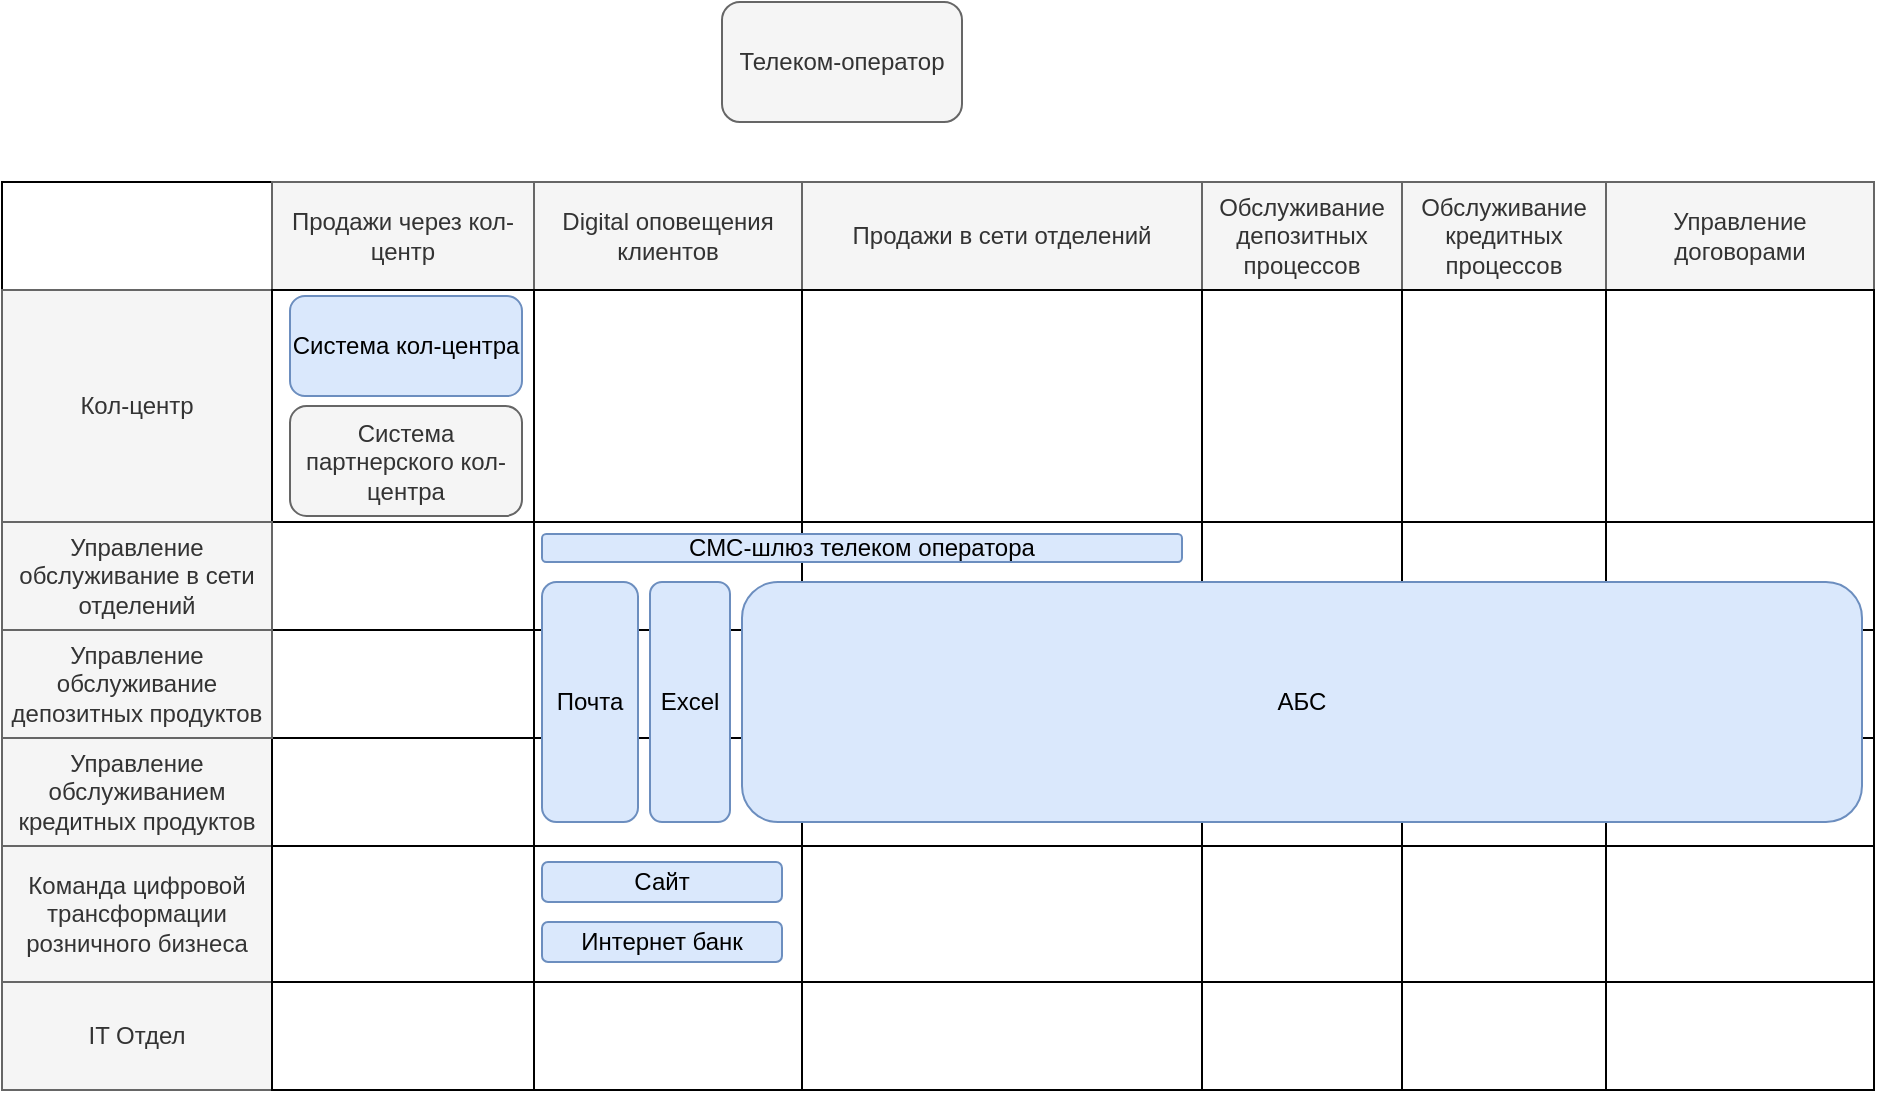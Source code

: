 <mxfile pages="2">
    <diagram name="Карта IT ландшафта" id="pBdOa1oU2wWXBqAEDGW2">
        <mxGraphModel dx="909" dy="767" grid="1" gridSize="10" guides="1" tooltips="1" connect="1" arrows="1" fold="1" page="0" pageScale="1" pageWidth="827" pageHeight="1169" math="0" shadow="0">
            <root>
                <mxCell id="0"/>
                <mxCell id="1" parent="0"/>
                <mxCell id="ec32EQqApt0mJ_iq_nNp-30" value="" style="childLayout=tableLayout;recursiveResize=0;shadow=0;fillColor=none;" parent="1" vertex="1">
                    <mxGeometry x="-190" y="-110" width="936" height="454" as="geometry"/>
                </mxCell>
                <mxCell id="ec32EQqApt0mJ_iq_nNp-31" value="" style="shape=tableRow;horizontal=0;startSize=0;swimlaneHead=0;swimlaneBody=0;top=0;left=0;bottom=0;right=0;dropTarget=0;collapsible=0;recursiveResize=0;expand=0;fontStyle=0;fillColor=none;strokeColor=inherit;" parent="ec32EQqApt0mJ_iq_nNp-30" vertex="1">
                    <mxGeometry width="936" height="54" as="geometry"/>
                </mxCell>
                <mxCell id="ec32EQqApt0mJ_iq_nNp-32" value="" style="connectable=0;recursiveResize=0;strokeColor=inherit;fillColor=none;align=center;whiteSpace=wrap;html=1;" parent="ec32EQqApt0mJ_iq_nNp-31" vertex="1">
                    <mxGeometry width="135" height="54" as="geometry">
                        <mxRectangle width="135" height="54" as="alternateBounds"/>
                    </mxGeometry>
                </mxCell>
                <mxCell id="ec32EQqApt0mJ_iq_nNp-33" value="Продажи через кол-центр" style="connectable=0;recursiveResize=0;strokeColor=#666666;fillColor=#f5f5f5;align=center;whiteSpace=wrap;html=1;fontColor=#333333;" parent="ec32EQqApt0mJ_iq_nNp-31" vertex="1">
                    <mxGeometry x="135" width="131" height="54" as="geometry">
                        <mxRectangle width="131" height="54" as="alternateBounds"/>
                    </mxGeometry>
                </mxCell>
                <mxCell id="ec32EQqApt0mJ_iq_nNp-34" value="Digital оповещения клиентов" style="connectable=0;recursiveResize=0;strokeColor=#666666;fillColor=#f5f5f5;align=center;whiteSpace=wrap;html=1;fontColor=#333333;" parent="ec32EQqApt0mJ_iq_nNp-31" vertex="1">
                    <mxGeometry x="266" width="134" height="54" as="geometry">
                        <mxRectangle width="134" height="54" as="alternateBounds"/>
                    </mxGeometry>
                </mxCell>
                <mxCell id="ec32EQqApt0mJ_iq_nNp-43" value="Продажи в сети отделений" style="connectable=0;recursiveResize=0;strokeColor=#666666;fillColor=#f5f5f5;align=center;whiteSpace=wrap;html=1;fontColor=#333333;" parent="ec32EQqApt0mJ_iq_nNp-31" vertex="1">
                    <mxGeometry x="400" width="200" height="54" as="geometry">
                        <mxRectangle width="200" height="54" as="alternateBounds"/>
                    </mxGeometry>
                </mxCell>
                <mxCell id="ec32EQqApt0mJ_iq_nNp-46" value="Обслуживание депозитных процессов" style="connectable=0;recursiveResize=0;strokeColor=#666666;fillColor=#f5f5f5;align=center;whiteSpace=wrap;html=1;fontColor=#333333;" parent="ec32EQqApt0mJ_iq_nNp-31" vertex="1">
                    <mxGeometry x="600" width="100" height="54" as="geometry">
                        <mxRectangle width="100" height="54" as="alternateBounds"/>
                    </mxGeometry>
                </mxCell>
                <mxCell id="ec32EQqApt0mJ_iq_nNp-49" value="Обслуживание кредитных процессов" style="connectable=0;recursiveResize=0;strokeColor=#666666;fillColor=#f5f5f5;align=center;whiteSpace=wrap;html=1;fontColor=#333333;" parent="ec32EQqApt0mJ_iq_nNp-31" vertex="1">
                    <mxGeometry x="700" width="102" height="54" as="geometry">
                        <mxRectangle width="102" height="54" as="alternateBounds"/>
                    </mxGeometry>
                </mxCell>
                <mxCell id="ec32EQqApt0mJ_iq_nNp-52" value="Управление договорами" style="connectable=0;recursiveResize=0;strokeColor=#666666;fillColor=#f5f5f5;align=center;whiteSpace=wrap;html=1;fontColor=#333333;" parent="ec32EQqApt0mJ_iq_nNp-31" vertex="1">
                    <mxGeometry x="802" width="134" height="54" as="geometry">
                        <mxRectangle width="134" height="54" as="alternateBounds"/>
                    </mxGeometry>
                </mxCell>
                <mxCell id="ec32EQqApt0mJ_iq_nNp-35" style="shape=tableRow;horizontal=0;startSize=0;swimlaneHead=0;swimlaneBody=0;top=0;left=0;bottom=0;right=0;dropTarget=0;collapsible=0;recursiveResize=0;expand=0;fontStyle=0;fillColor=none;strokeColor=inherit;" parent="ec32EQqApt0mJ_iq_nNp-30" vertex="1">
                    <mxGeometry y="54" width="936" height="116" as="geometry"/>
                </mxCell>
                <mxCell id="ec32EQqApt0mJ_iq_nNp-36" value="Кол-центр" style="connectable=0;recursiveResize=0;strokeColor=#666666;fillColor=#f5f5f5;align=center;whiteSpace=wrap;html=1;fontColor=#333333;" parent="ec32EQqApt0mJ_iq_nNp-35" vertex="1">
                    <mxGeometry width="135" height="116" as="geometry">
                        <mxRectangle width="135" height="116" as="alternateBounds"/>
                    </mxGeometry>
                </mxCell>
                <mxCell id="ec32EQqApt0mJ_iq_nNp-37" value="" style="connectable=0;recursiveResize=0;strokeColor=inherit;fillColor=none;align=center;whiteSpace=wrap;html=1;" parent="ec32EQqApt0mJ_iq_nNp-35" vertex="1">
                    <mxGeometry x="135" width="131" height="116" as="geometry">
                        <mxRectangle width="131" height="116" as="alternateBounds"/>
                    </mxGeometry>
                </mxCell>
                <mxCell id="ec32EQqApt0mJ_iq_nNp-38" value="" style="connectable=0;recursiveResize=0;strokeColor=inherit;fillColor=none;align=center;whiteSpace=wrap;html=1;" parent="ec32EQqApt0mJ_iq_nNp-35" vertex="1">
                    <mxGeometry x="266" width="134" height="116" as="geometry">
                        <mxRectangle width="134" height="116" as="alternateBounds"/>
                    </mxGeometry>
                </mxCell>
                <mxCell id="ec32EQqApt0mJ_iq_nNp-44" style="connectable=0;recursiveResize=0;strokeColor=inherit;fillColor=none;align=center;whiteSpace=wrap;html=1;" parent="ec32EQqApt0mJ_iq_nNp-35" vertex="1">
                    <mxGeometry x="400" width="200" height="116" as="geometry">
                        <mxRectangle width="200" height="116" as="alternateBounds"/>
                    </mxGeometry>
                </mxCell>
                <mxCell id="ec32EQqApt0mJ_iq_nNp-47" style="connectable=0;recursiveResize=0;strokeColor=inherit;fillColor=none;align=center;whiteSpace=wrap;html=1;" parent="ec32EQqApt0mJ_iq_nNp-35" vertex="1">
                    <mxGeometry x="600" width="100" height="116" as="geometry">
                        <mxRectangle width="100" height="116" as="alternateBounds"/>
                    </mxGeometry>
                </mxCell>
                <mxCell id="ec32EQqApt0mJ_iq_nNp-50" style="connectable=0;recursiveResize=0;strokeColor=inherit;fillColor=none;align=center;whiteSpace=wrap;html=1;" parent="ec32EQqApt0mJ_iq_nNp-35" vertex="1">
                    <mxGeometry x="700" width="102" height="116" as="geometry">
                        <mxRectangle width="102" height="116" as="alternateBounds"/>
                    </mxGeometry>
                </mxCell>
                <mxCell id="ec32EQqApt0mJ_iq_nNp-53" style="connectable=0;recursiveResize=0;strokeColor=inherit;fillColor=none;align=center;whiteSpace=wrap;html=1;" parent="ec32EQqApt0mJ_iq_nNp-35" vertex="1">
                    <mxGeometry x="802" width="134" height="116" as="geometry">
                        <mxRectangle width="134" height="116" as="alternateBounds"/>
                    </mxGeometry>
                </mxCell>
                <mxCell id="ec32EQqApt0mJ_iq_nNp-39" style="shape=tableRow;horizontal=0;startSize=0;swimlaneHead=0;swimlaneBody=0;top=0;left=0;bottom=0;right=0;dropTarget=0;collapsible=0;recursiveResize=0;expand=0;fontStyle=0;fillColor=none;strokeColor=inherit;" parent="ec32EQqApt0mJ_iq_nNp-30" vertex="1">
                    <mxGeometry y="170" width="936" height="54" as="geometry"/>
                </mxCell>
                <mxCell id="ec32EQqApt0mJ_iq_nNp-40" value="" style="connectable=0;recursiveResize=0;strokeColor=#666666;fillColor=#f5f5f5;align=center;whiteSpace=wrap;html=1;fontColor=#333333;" parent="ec32EQqApt0mJ_iq_nNp-39" vertex="1">
                    <mxGeometry width="135" height="54" as="geometry">
                        <mxRectangle width="135" height="54" as="alternateBounds"/>
                    </mxGeometry>
                </mxCell>
                <mxCell id="ec32EQqApt0mJ_iq_nNp-41" value="" style="connectable=0;recursiveResize=0;strokeColor=inherit;fillColor=none;align=center;whiteSpace=wrap;html=1;" parent="ec32EQqApt0mJ_iq_nNp-39" vertex="1">
                    <mxGeometry x="135" width="131" height="54" as="geometry">
                        <mxRectangle width="131" height="54" as="alternateBounds"/>
                    </mxGeometry>
                </mxCell>
                <mxCell id="ec32EQqApt0mJ_iq_nNp-42" value="" style="connectable=0;recursiveResize=0;strokeColor=inherit;fillColor=none;align=center;whiteSpace=wrap;html=1;" parent="ec32EQqApt0mJ_iq_nNp-39" vertex="1">
                    <mxGeometry x="266" width="134" height="54" as="geometry">
                        <mxRectangle width="134" height="54" as="alternateBounds"/>
                    </mxGeometry>
                </mxCell>
                <mxCell id="ec32EQqApt0mJ_iq_nNp-45" style="connectable=0;recursiveResize=0;strokeColor=inherit;fillColor=none;align=center;whiteSpace=wrap;html=1;" parent="ec32EQqApt0mJ_iq_nNp-39" vertex="1">
                    <mxGeometry x="400" width="200" height="54" as="geometry">
                        <mxRectangle width="200" height="54" as="alternateBounds"/>
                    </mxGeometry>
                </mxCell>
                <mxCell id="ec32EQqApt0mJ_iq_nNp-48" style="connectable=0;recursiveResize=0;strokeColor=inherit;fillColor=none;align=center;whiteSpace=wrap;html=1;" parent="ec32EQqApt0mJ_iq_nNp-39" vertex="1">
                    <mxGeometry x="600" width="100" height="54" as="geometry">
                        <mxRectangle width="100" height="54" as="alternateBounds"/>
                    </mxGeometry>
                </mxCell>
                <mxCell id="ec32EQqApt0mJ_iq_nNp-51" style="connectable=0;recursiveResize=0;strokeColor=inherit;fillColor=none;align=center;whiteSpace=wrap;html=1;" parent="ec32EQqApt0mJ_iq_nNp-39" vertex="1">
                    <mxGeometry x="700" width="102" height="54" as="geometry">
                        <mxRectangle width="102" height="54" as="alternateBounds"/>
                    </mxGeometry>
                </mxCell>
                <mxCell id="ec32EQqApt0mJ_iq_nNp-54" style="connectable=0;recursiveResize=0;strokeColor=inherit;fillColor=none;align=center;whiteSpace=wrap;html=1;" parent="ec32EQqApt0mJ_iq_nNp-39" vertex="1">
                    <mxGeometry x="802" width="134" height="54" as="geometry">
                        <mxRectangle width="134" height="54" as="alternateBounds"/>
                    </mxGeometry>
                </mxCell>
                <mxCell id="ec32EQqApt0mJ_iq_nNp-55" style="shape=tableRow;horizontal=0;startSize=0;swimlaneHead=0;swimlaneBody=0;top=0;left=0;bottom=0;right=0;dropTarget=0;collapsible=0;recursiveResize=0;expand=0;fontStyle=0;fillColor=none;strokeColor=inherit;" parent="ec32EQqApt0mJ_iq_nNp-30" vertex="1">
                    <mxGeometry y="224" width="936" height="54" as="geometry"/>
                </mxCell>
                <mxCell id="ec32EQqApt0mJ_iq_nNp-56" value="" style="connectable=0;recursiveResize=0;strokeColor=#666666;fillColor=#f5f5f5;align=center;whiteSpace=wrap;html=1;fontColor=#333333;" parent="ec32EQqApt0mJ_iq_nNp-55" vertex="1">
                    <mxGeometry width="135" height="54" as="geometry">
                        <mxRectangle width="135" height="54" as="alternateBounds"/>
                    </mxGeometry>
                </mxCell>
                <mxCell id="ec32EQqApt0mJ_iq_nNp-57" style="connectable=0;recursiveResize=0;strokeColor=inherit;fillColor=none;align=center;whiteSpace=wrap;html=1;" parent="ec32EQqApt0mJ_iq_nNp-55" vertex="1">
                    <mxGeometry x="135" width="131" height="54" as="geometry">
                        <mxRectangle width="131" height="54" as="alternateBounds"/>
                    </mxGeometry>
                </mxCell>
                <mxCell id="ec32EQqApt0mJ_iq_nNp-58" style="connectable=0;recursiveResize=0;strokeColor=inherit;fillColor=none;align=center;whiteSpace=wrap;html=1;" parent="ec32EQqApt0mJ_iq_nNp-55" vertex="1">
                    <mxGeometry x="266" width="134" height="54" as="geometry">
                        <mxRectangle width="134" height="54" as="alternateBounds"/>
                    </mxGeometry>
                </mxCell>
                <mxCell id="ec32EQqApt0mJ_iq_nNp-59" style="connectable=0;recursiveResize=0;strokeColor=inherit;fillColor=none;align=center;whiteSpace=wrap;html=1;" parent="ec32EQqApt0mJ_iq_nNp-55" vertex="1">
                    <mxGeometry x="400" width="200" height="54" as="geometry">
                        <mxRectangle width="200" height="54" as="alternateBounds"/>
                    </mxGeometry>
                </mxCell>
                <mxCell id="ec32EQqApt0mJ_iq_nNp-60" style="connectable=0;recursiveResize=0;strokeColor=inherit;fillColor=none;align=center;whiteSpace=wrap;html=1;" parent="ec32EQqApt0mJ_iq_nNp-55" vertex="1">
                    <mxGeometry x="600" width="100" height="54" as="geometry">
                        <mxRectangle width="100" height="54" as="alternateBounds"/>
                    </mxGeometry>
                </mxCell>
                <mxCell id="ec32EQqApt0mJ_iq_nNp-61" style="connectable=0;recursiveResize=0;strokeColor=inherit;fillColor=none;align=center;whiteSpace=wrap;html=1;" parent="ec32EQqApt0mJ_iq_nNp-55" vertex="1">
                    <mxGeometry x="700" width="102" height="54" as="geometry">
                        <mxRectangle width="102" height="54" as="alternateBounds"/>
                    </mxGeometry>
                </mxCell>
                <mxCell id="ec32EQqApt0mJ_iq_nNp-62" style="connectable=0;recursiveResize=0;strokeColor=inherit;fillColor=none;align=center;whiteSpace=wrap;html=1;" parent="ec32EQqApt0mJ_iq_nNp-55" vertex="1">
                    <mxGeometry x="802" width="134" height="54" as="geometry">
                        <mxRectangle width="134" height="54" as="alternateBounds"/>
                    </mxGeometry>
                </mxCell>
                <mxCell id="ec32EQqApt0mJ_iq_nNp-63" style="shape=tableRow;horizontal=0;startSize=0;swimlaneHead=0;swimlaneBody=0;top=0;left=0;bottom=0;right=0;dropTarget=0;collapsible=0;recursiveResize=0;expand=0;fontStyle=0;fillColor=none;strokeColor=inherit;" parent="ec32EQqApt0mJ_iq_nNp-30" vertex="1">
                    <mxGeometry y="278" width="936" height="54" as="geometry"/>
                </mxCell>
                <mxCell id="ec32EQqApt0mJ_iq_nNp-64" value="Управление обслуживанием кредитных продуктов" style="connectable=0;recursiveResize=0;strokeColor=#666666;fillColor=#f5f5f5;align=center;whiteSpace=wrap;html=1;fontColor=#333333;" parent="ec32EQqApt0mJ_iq_nNp-63" vertex="1">
                    <mxGeometry width="135" height="54" as="geometry">
                        <mxRectangle width="135" height="54" as="alternateBounds"/>
                    </mxGeometry>
                </mxCell>
                <mxCell id="ec32EQqApt0mJ_iq_nNp-65" style="connectable=0;recursiveResize=0;strokeColor=inherit;fillColor=none;align=center;whiteSpace=wrap;html=1;" parent="ec32EQqApt0mJ_iq_nNp-63" vertex="1">
                    <mxGeometry x="135" width="131" height="54" as="geometry">
                        <mxRectangle width="131" height="54" as="alternateBounds"/>
                    </mxGeometry>
                </mxCell>
                <mxCell id="ec32EQqApt0mJ_iq_nNp-66" style="connectable=0;recursiveResize=0;strokeColor=inherit;fillColor=none;align=center;whiteSpace=wrap;html=1;" parent="ec32EQqApt0mJ_iq_nNp-63" vertex="1">
                    <mxGeometry x="266" width="134" height="54" as="geometry">
                        <mxRectangle width="134" height="54" as="alternateBounds"/>
                    </mxGeometry>
                </mxCell>
                <mxCell id="ec32EQqApt0mJ_iq_nNp-67" style="connectable=0;recursiveResize=0;strokeColor=inherit;fillColor=none;align=center;whiteSpace=wrap;html=1;" parent="ec32EQqApt0mJ_iq_nNp-63" vertex="1">
                    <mxGeometry x="400" width="200" height="54" as="geometry">
                        <mxRectangle width="200" height="54" as="alternateBounds"/>
                    </mxGeometry>
                </mxCell>
                <mxCell id="ec32EQqApt0mJ_iq_nNp-68" style="connectable=0;recursiveResize=0;strokeColor=inherit;fillColor=none;align=center;whiteSpace=wrap;html=1;" parent="ec32EQqApt0mJ_iq_nNp-63" vertex="1">
                    <mxGeometry x="600" width="100" height="54" as="geometry">
                        <mxRectangle width="100" height="54" as="alternateBounds"/>
                    </mxGeometry>
                </mxCell>
                <mxCell id="ec32EQqApt0mJ_iq_nNp-69" style="connectable=0;recursiveResize=0;strokeColor=inherit;fillColor=none;align=center;whiteSpace=wrap;html=1;" parent="ec32EQqApt0mJ_iq_nNp-63" vertex="1">
                    <mxGeometry x="700" width="102" height="54" as="geometry">
                        <mxRectangle width="102" height="54" as="alternateBounds"/>
                    </mxGeometry>
                </mxCell>
                <mxCell id="ec32EQqApt0mJ_iq_nNp-70" style="connectable=0;recursiveResize=0;strokeColor=inherit;fillColor=none;align=center;whiteSpace=wrap;html=1;" parent="ec32EQqApt0mJ_iq_nNp-63" vertex="1">
                    <mxGeometry x="802" width="134" height="54" as="geometry">
                        <mxRectangle width="134" height="54" as="alternateBounds"/>
                    </mxGeometry>
                </mxCell>
                <mxCell id="ec32EQqApt0mJ_iq_nNp-71" style="shape=tableRow;horizontal=0;startSize=0;swimlaneHead=0;swimlaneBody=0;top=0;left=0;bottom=0;right=0;dropTarget=0;collapsible=0;recursiveResize=0;expand=0;fontStyle=0;fillColor=none;strokeColor=inherit;" parent="ec32EQqApt0mJ_iq_nNp-30" vertex="1">
                    <mxGeometry y="332" width="936" height="68" as="geometry"/>
                </mxCell>
                <mxCell id="ec32EQqApt0mJ_iq_nNp-72" value="Команда цифровой трансформации розничного бизнеса" style="connectable=0;recursiveResize=0;strokeColor=#666666;fillColor=#f5f5f5;align=center;whiteSpace=wrap;html=1;fontColor=#333333;" parent="ec32EQqApt0mJ_iq_nNp-71" vertex="1">
                    <mxGeometry width="135" height="68" as="geometry">
                        <mxRectangle width="135" height="68" as="alternateBounds"/>
                    </mxGeometry>
                </mxCell>
                <mxCell id="ec32EQqApt0mJ_iq_nNp-73" style="connectable=0;recursiveResize=0;strokeColor=inherit;fillColor=none;align=center;whiteSpace=wrap;html=1;" parent="ec32EQqApt0mJ_iq_nNp-71" vertex="1">
                    <mxGeometry x="135" width="131" height="68" as="geometry">
                        <mxRectangle width="131" height="68" as="alternateBounds"/>
                    </mxGeometry>
                </mxCell>
                <mxCell id="ec32EQqApt0mJ_iq_nNp-74" style="connectable=0;recursiveResize=0;strokeColor=inherit;fillColor=none;align=center;whiteSpace=wrap;html=1;" parent="ec32EQqApt0mJ_iq_nNp-71" vertex="1">
                    <mxGeometry x="266" width="134" height="68" as="geometry">
                        <mxRectangle width="134" height="68" as="alternateBounds"/>
                    </mxGeometry>
                </mxCell>
                <mxCell id="ec32EQqApt0mJ_iq_nNp-75" style="connectable=0;recursiveResize=0;strokeColor=inherit;fillColor=none;align=center;whiteSpace=wrap;html=1;" parent="ec32EQqApt0mJ_iq_nNp-71" vertex="1">
                    <mxGeometry x="400" width="200" height="68" as="geometry">
                        <mxRectangle width="200" height="68" as="alternateBounds"/>
                    </mxGeometry>
                </mxCell>
                <mxCell id="ec32EQqApt0mJ_iq_nNp-76" style="connectable=0;recursiveResize=0;strokeColor=inherit;fillColor=none;align=center;whiteSpace=wrap;html=1;" parent="ec32EQqApt0mJ_iq_nNp-71" vertex="1">
                    <mxGeometry x="600" width="100" height="68" as="geometry">
                        <mxRectangle width="100" height="68" as="alternateBounds"/>
                    </mxGeometry>
                </mxCell>
                <mxCell id="ec32EQqApt0mJ_iq_nNp-77" style="connectable=0;recursiveResize=0;strokeColor=inherit;fillColor=none;align=center;whiteSpace=wrap;html=1;" parent="ec32EQqApt0mJ_iq_nNp-71" vertex="1">
                    <mxGeometry x="700" width="102" height="68" as="geometry">
                        <mxRectangle width="102" height="68" as="alternateBounds"/>
                    </mxGeometry>
                </mxCell>
                <mxCell id="ec32EQqApt0mJ_iq_nNp-78" style="connectable=0;recursiveResize=0;strokeColor=inherit;fillColor=none;align=center;whiteSpace=wrap;html=1;" parent="ec32EQqApt0mJ_iq_nNp-71" vertex="1">
                    <mxGeometry x="802" width="134" height="68" as="geometry">
                        <mxRectangle width="134" height="68" as="alternateBounds"/>
                    </mxGeometry>
                </mxCell>
                <mxCell id="ec32EQqApt0mJ_iq_nNp-79" style="shape=tableRow;horizontal=0;startSize=0;swimlaneHead=0;swimlaneBody=0;top=0;left=0;bottom=0;right=0;dropTarget=0;collapsible=0;recursiveResize=0;expand=0;fontStyle=0;fillColor=none;strokeColor=inherit;" parent="ec32EQqApt0mJ_iq_nNp-30" vertex="1">
                    <mxGeometry y="400" width="936" height="54" as="geometry"/>
                </mxCell>
                <mxCell id="ec32EQqApt0mJ_iq_nNp-80" value="IT Отдел" style="connectable=0;recursiveResize=0;strokeColor=#666666;fillColor=#f5f5f5;align=center;whiteSpace=wrap;html=1;fontColor=#333333;" parent="ec32EQqApt0mJ_iq_nNp-79" vertex="1">
                    <mxGeometry width="135" height="54" as="geometry">
                        <mxRectangle width="135" height="54" as="alternateBounds"/>
                    </mxGeometry>
                </mxCell>
                <mxCell id="ec32EQqApt0mJ_iq_nNp-81" style="connectable=0;recursiveResize=0;strokeColor=inherit;fillColor=none;align=center;whiteSpace=wrap;html=1;" parent="ec32EQqApt0mJ_iq_nNp-79" vertex="1">
                    <mxGeometry x="135" width="131" height="54" as="geometry">
                        <mxRectangle width="131" height="54" as="alternateBounds"/>
                    </mxGeometry>
                </mxCell>
                <mxCell id="ec32EQqApt0mJ_iq_nNp-82" style="connectable=0;recursiveResize=0;strokeColor=inherit;fillColor=none;align=center;whiteSpace=wrap;html=1;" parent="ec32EQqApt0mJ_iq_nNp-79" vertex="1">
                    <mxGeometry x="266" width="134" height="54" as="geometry">
                        <mxRectangle width="134" height="54" as="alternateBounds"/>
                    </mxGeometry>
                </mxCell>
                <mxCell id="ec32EQqApt0mJ_iq_nNp-83" style="connectable=0;recursiveResize=0;strokeColor=inherit;fillColor=none;align=center;whiteSpace=wrap;html=1;" parent="ec32EQqApt0mJ_iq_nNp-79" vertex="1">
                    <mxGeometry x="400" width="200" height="54" as="geometry">
                        <mxRectangle width="200" height="54" as="alternateBounds"/>
                    </mxGeometry>
                </mxCell>
                <mxCell id="ec32EQqApt0mJ_iq_nNp-84" style="connectable=0;recursiveResize=0;strokeColor=inherit;fillColor=none;align=center;whiteSpace=wrap;html=1;" parent="ec32EQqApt0mJ_iq_nNp-79" vertex="1">
                    <mxGeometry x="600" width="100" height="54" as="geometry">
                        <mxRectangle width="100" height="54" as="alternateBounds"/>
                    </mxGeometry>
                </mxCell>
                <mxCell id="ec32EQqApt0mJ_iq_nNp-85" style="connectable=0;recursiveResize=0;strokeColor=inherit;fillColor=none;align=center;whiteSpace=wrap;html=1;" parent="ec32EQqApt0mJ_iq_nNp-79" vertex="1">
                    <mxGeometry x="700" width="102" height="54" as="geometry">
                        <mxRectangle width="102" height="54" as="alternateBounds"/>
                    </mxGeometry>
                </mxCell>
                <mxCell id="ec32EQqApt0mJ_iq_nNp-86" style="connectable=0;recursiveResize=0;strokeColor=inherit;fillColor=none;align=center;whiteSpace=wrap;html=1;" parent="ec32EQqApt0mJ_iq_nNp-79" vertex="1">
                    <mxGeometry x="802" width="134" height="54" as="geometry">
                        <mxRectangle width="134" height="54" as="alternateBounds"/>
                    </mxGeometry>
                </mxCell>
                <mxCell id="ec32EQqApt0mJ_iq_nNp-87" value="АБС" style="rounded=1;whiteSpace=wrap;html=1;fillColor=#dae8fc;strokeColor=#6c8ebf;" parent="1" vertex="1">
                    <mxGeometry x="180" y="90" width="560" height="120" as="geometry"/>
                </mxCell>
                <mxCell id="ec32EQqApt0mJ_iq_nNp-88" value="Интернет банк" style="rounded=1;whiteSpace=wrap;html=1;fillColor=#dae8fc;strokeColor=#6c8ebf;" parent="1" vertex="1">
                    <mxGeometry x="80" y="260" width="120" height="20" as="geometry"/>
                </mxCell>
                <mxCell id="ec32EQqApt0mJ_iq_nNp-89" value="Система кол-центра" style="rounded=1;whiteSpace=wrap;html=1;fillColor=#dae8fc;strokeColor=#6c8ebf;" parent="1" vertex="1">
                    <mxGeometry x="-46" y="-53" width="116" height="50" as="geometry"/>
                </mxCell>
                <mxCell id="ec32EQqApt0mJ_iq_nNp-90" value="Система партнерского кол-центра" style="rounded=1;whiteSpace=wrap;html=1;fillColor=#f5f5f5;strokeColor=#666666;fontColor=#333333;" parent="1" vertex="1">
                    <mxGeometry x="-46" y="2" width="116" height="55" as="geometry"/>
                </mxCell>
                <mxCell id="ec32EQqApt0mJ_iq_nNp-91" value="СМС-шлюз телеком оператора" style="rounded=1;whiteSpace=wrap;html=1;fillColor=#dae8fc;strokeColor=#6c8ebf;" parent="1" vertex="1">
                    <mxGeometry x="80" y="66" width="320" height="14" as="geometry"/>
                </mxCell>
                <mxCell id="ec32EQqApt0mJ_iq_nNp-92" value="Телеком-оператор" style="rounded=1;whiteSpace=wrap;html=1;fillColor=#f5f5f5;strokeColor=#666666;fontColor=#333333;" parent="1" vertex="1">
                    <mxGeometry x="170" y="-200" width="120" height="60" as="geometry"/>
                </mxCell>
                <mxCell id="ec32EQqApt0mJ_iq_nNp-93" value="Сайт" style="rounded=1;whiteSpace=wrap;html=1;fillColor=#dae8fc;strokeColor=#6c8ebf;" parent="1" vertex="1">
                    <mxGeometry x="80" y="230" width="120" height="20" as="geometry"/>
                </mxCell>
                <mxCell id="ec32EQqApt0mJ_iq_nNp-94" value="Управление обслуживание в сети отделений" style="connectable=0;recursiveResize=0;strokeColor=#666666;fillColor=#f5f5f5;align=center;whiteSpace=wrap;html=1;fontColor=#333333;" parent="1" vertex="1">
                    <mxGeometry x="-190" y="60" width="135" height="54" as="geometry">
                        <mxRectangle width="135" height="54" as="alternateBounds"/>
                    </mxGeometry>
                </mxCell>
                <mxCell id="ec32EQqApt0mJ_iq_nNp-95" value="Управление обслуживание депозитных продуктов" style="connectable=0;recursiveResize=0;strokeColor=#666666;fillColor=#f5f5f5;align=center;whiteSpace=wrap;html=1;fontColor=#333333;" parent="1" vertex="1">
                    <mxGeometry x="-190" y="114" width="135" height="54" as="geometry">
                        <mxRectangle width="135" height="54" as="alternateBounds"/>
                    </mxGeometry>
                </mxCell>
                <mxCell id="ec32EQqApt0mJ_iq_nNp-105" value="Excel" style="rounded=1;whiteSpace=wrap;html=1;fillColor=#dae8fc;strokeColor=#6c8ebf;" parent="1" vertex="1">
                    <mxGeometry x="134" y="90" width="40" height="120" as="geometry"/>
                </mxCell>
                <mxCell id="ec32EQqApt0mJ_iq_nNp-106" value="Почта" style="rounded=1;whiteSpace=wrap;html=1;fillColor=#dae8fc;strokeColor=#6c8ebf;" parent="1" vertex="1">
                    <mxGeometry x="80" y="90" width="48" height="120" as="geometry"/>
                </mxCell>
            </root>
        </mxGraphModel>
    </diagram>
    <diagram id="NE4Us8Yi8Apnn72Zyxt0" name="Схема интеграции приложений">
        <mxGraphModel dx="1336" dy="367" grid="1" gridSize="10" guides="1" tooltips="1" connect="1" arrows="1" fold="1" page="1" pageScale="1" pageWidth="827" pageHeight="1169" math="0" shadow="0">
            <root>
                <mxCell id="0"/>
                <mxCell id="1" parent="0"/>
                <mxCell id="smoWXi_tFCQoSTu0Cn09-31" style="edgeStyle=orthogonalEdgeStyle;rounded=0;orthogonalLoop=1;jettySize=auto;html=1;exitX=1;exitY=0.5;exitDx=0;exitDy=0;entryX=0.25;entryY=0;entryDx=0;entryDy=0;" parent="1" source="smoWXi_tFCQoSTu0Cn09-4" target="smoWXi_tFCQoSTu0Cn09-20" edge="1">
                    <mxGeometry relative="1" as="geometry"/>
                </mxCell>
                <mxCell id="smoWXi_tFCQoSTu0Cn09-32" value="Учет операций" style="edgeLabel;html=1;align=center;verticalAlign=middle;resizable=0;points=[];" parent="smoWXi_tFCQoSTu0Cn09-31" vertex="1" connectable="0">
                    <mxGeometry x="-0.334" y="3" relative="1" as="geometry">
                        <mxPoint x="1" as="offset"/>
                    </mxGeometry>
                </mxCell>
                <mxCell id="tYD9far0aIznCeSeovYz-36" style="edgeStyle=orthogonalEdgeStyle;rounded=0;orthogonalLoop=1;jettySize=auto;html=1;exitX=1;exitY=0.5;exitDx=0;exitDy=0;entryX=0.5;entryY=0;entryDx=0;entryDy=0;" parent="1" source="smoWXi_tFCQoSTu0Cn09-4" target="smoWXi_tFCQoSTu0Cn09-28" edge="1">
                    <mxGeometry relative="1" as="geometry"/>
                </mxCell>
                <mxCell id="tYD9far0aIznCeSeovYz-37" value="Отправка заявок на депозит" style="edgeLabel;html=1;align=center;verticalAlign=middle;resizable=0;points=[];" parent="tYD9far0aIznCeSeovYz-36" vertex="1" connectable="0">
                    <mxGeometry x="0.635" y="1" relative="1" as="geometry">
                        <mxPoint as="offset"/>
                    </mxGeometry>
                </mxCell>
                <mxCell id="smoWXi_tFCQoSTu0Cn09-4" value="Менеджеры фронт офиса&lt;br&gt;(500)" style="image;html=1;image=img/lib/clip_art/people/Suit_Woman_Blue_128x128.png" parent="1" vertex="1">
                    <mxGeometry x="40" y="30" width="80" height="80" as="geometry"/>
                </mxCell>
                <mxCell id="tYD9far0aIznCeSeovYz-6" style="edgeStyle=orthogonalEdgeStyle;rounded=0;orthogonalLoop=1;jettySize=auto;html=1;exitX=1;exitY=0.5;exitDx=0;exitDy=0;entryX=0.5;entryY=1;entryDx=0;entryDy=0;" parent="1" source="smoWXi_tFCQoSTu0Cn09-5" target="smoWXi_tFCQoSTu0Cn09-21" edge="1">
                    <mxGeometry relative="1" as="geometry"/>
                </mxCell>
                <mxCell id="tYD9far0aIznCeSeovYz-7" style="edgeStyle=orthogonalEdgeStyle;rounded=0;orthogonalLoop=1;jettySize=auto;html=1;exitX=1;exitY=0.5;exitDx=0;exitDy=0;" parent="1" source="smoWXi_tFCQoSTu0Cn09-5" target="smoWXi_tFCQoSTu0Cn09-26" edge="1">
                    <mxGeometry relative="1" as="geometry"/>
                </mxCell>
                <mxCell id="tYD9far0aIznCeSeovYz-45" value="Обслуживает" style="edgeLabel;html=1;align=center;verticalAlign=middle;resizable=0;points=[];" parent="tYD9far0aIznCeSeovYz-7" vertex="1" connectable="0">
                    <mxGeometry x="-0.147" y="6" relative="1" as="geometry">
                        <mxPoint as="offset"/>
                    </mxGeometry>
                </mxCell>
                <mxCell id="smoWXi_tFCQoSTu0Cn09-5" value="ИТ ИБ&lt;br&gt;(10)" style="image;html=1;image=img/lib/clip_art/people/Scientist_Woman_128x128.png" parent="1" vertex="1">
                    <mxGeometry x="70" y="610" width="80" height="80" as="geometry"/>
                </mxCell>
                <mxCell id="smoWXi_tFCQoSTu0Cn09-35" style="edgeStyle=orthogonalEdgeStyle;rounded=0;orthogonalLoop=1;jettySize=auto;html=1;exitX=1;exitY=0.5;exitDx=0;exitDy=0;entryX=0;entryY=0.5;entryDx=0;entryDy=0;" parent="1" source="smoWXi_tFCQoSTu0Cn09-10" target="smoWXi_tFCQoSTu0Cn09-22" edge="1">
                    <mxGeometry relative="1" as="geometry"/>
                </mxCell>
                <mxCell id="tYD9far0aIznCeSeovYz-47" value="Обработка заявок" style="edgeLabel;html=1;align=center;verticalAlign=middle;resizable=0;points=[];" parent="smoWXi_tFCQoSTu0Cn09-35" vertex="1" connectable="0">
                    <mxGeometry x="-0.169" y="2" relative="1" as="geometry">
                        <mxPoint as="offset"/>
                    </mxGeometry>
                </mxCell>
                <mxCell id="smoWXi_tFCQoSTu0Cn09-10" value="Операторы кол центра&lt;br&gt;(200)" style="image;html=1;image=img/lib/clip_art/people/Telesales_Man_128x128.png" parent="1" vertex="1">
                    <mxGeometry x="450" y="645" width="80" height="80" as="geometry"/>
                </mxCell>
                <mxCell id="tYD9far0aIznCeSeovYz-1" style="edgeStyle=orthogonalEdgeStyle;rounded=0;orthogonalLoop=1;jettySize=auto;html=1;exitX=0.5;exitY=0;exitDx=0;exitDy=0;entryX=0.5;entryY=1;entryDx=0;entryDy=0;" parent="1" source="smoWXi_tFCQoSTu0Cn09-12" target="smoWXi_tFCQoSTu0Cn09-23" edge="1">
                    <mxGeometry relative="1" as="geometry"/>
                </mxCell>
                <mxCell id="tYD9far0aIznCeSeovYz-49" value="Работа по скриптам" style="edgeLabel;html=1;align=center;verticalAlign=middle;resizable=0;points=[];" parent="tYD9far0aIznCeSeovYz-1" vertex="1" connectable="0">
                    <mxGeometry x="0.156" y="-5" relative="1" as="geometry">
                        <mxPoint as="offset"/>
                    </mxGeometry>
                </mxCell>
                <mxCell id="smoWXi_tFCQoSTu0Cn09-12" value="Кол центр партнеров&lt;br&gt;(100)" style="image;html=1;image=img/lib/clip_art/people/Telesales_Man_Black_128x128.png" parent="1" vertex="1">
                    <mxGeometry x="820" y="880" width="80" height="80" as="geometry"/>
                </mxCell>
                <mxCell id="tYD9far0aIznCeSeovYz-5" style="edgeStyle=orthogonalEdgeStyle;rounded=0;orthogonalLoop=1;jettySize=auto;html=1;exitX=1;exitY=0.5;exitDx=0;exitDy=0;entryX=0;entryY=0.5;entryDx=0;entryDy=0;" parent="1" source="smoWXi_tFCQoSTu0Cn09-13" target="smoWXi_tFCQoSTu0Cn09-21" edge="1">
                    <mxGeometry relative="1" as="geometry"/>
                </mxCell>
                <mxCell id="tYD9far0aIznCeSeovYz-46" value="Поддерживает" style="edgeLabel;html=1;align=center;verticalAlign=middle;resizable=0;points=[];" parent="tYD9far0aIznCeSeovYz-5" vertex="1" connectable="0">
                    <mxGeometry x="0.267" y="1" relative="1" as="geometry">
                        <mxPoint as="offset"/>
                    </mxGeometry>
                </mxCell>
                <mxCell id="smoWXi_tFCQoSTu0Cn09-13" value="ИТ ИБ Подрядчик&lt;br&gt;(10)" style="image;html=1;image=img/lib/clip_art/people/Scientist_Woman_Black_128x128.png" parent="1" vertex="1">
                    <mxGeometry x="80" y="490" width="80" height="80" as="geometry"/>
                </mxCell>
                <mxCell id="smoWXi_tFCQoSTu0Cn09-29" style="edgeStyle=orthogonalEdgeStyle;rounded=0;orthogonalLoop=1;jettySize=auto;html=1;exitX=1;exitY=0.5;exitDx=0;exitDy=0;" parent="1" source="smoWXi_tFCQoSTu0Cn09-14" target="smoWXi_tFCQoSTu0Cn09-27" edge="1">
                    <mxGeometry relative="1" as="geometry"/>
                </mxCell>
                <mxCell id="smoWXi_tFCQoSTu0Cn09-30" value="Расчет ставок" style="edgeLabel;html=1;align=center;verticalAlign=middle;resizable=0;points=[];" parent="smoWXi_tFCQoSTu0Cn09-29" vertex="1" connectable="0">
                    <mxGeometry x="-0.144" y="3" relative="1" as="geometry">
                        <mxPoint x="-1" as="offset"/>
                    </mxGeometry>
                </mxCell>
                <mxCell id="smoWXi_tFCQoSTu0Cn09-14" value="Менеджеры бэк офиса - кредит&lt;br&gt;(50)" style="image;html=1;image=img/lib/clip_art/people/Suit_Woman_128x128.png" parent="1" vertex="1">
                    <mxGeometry x="40" y="160" width="80" height="80" as="geometry"/>
                </mxCell>
                <mxCell id="tYD9far0aIznCeSeovYz-33" style="edgeStyle=orthogonalEdgeStyle;rounded=0;orthogonalLoop=1;jettySize=auto;html=1;exitX=1;exitY=0.5;exitDx=0;exitDy=0;" parent="1" source="smoWXi_tFCQoSTu0Cn09-15" target="smoWXi_tFCQoSTu0Cn09-20" edge="1">
                    <mxGeometry relative="1" as="geometry"/>
                </mxCell>
                <mxCell id="tYD9far0aIznCeSeovYz-34" value="Обработка &lt;br&gt;заявок на депозит" style="edgeLabel;html=1;align=center;verticalAlign=middle;resizable=0;points=[];" parent="tYD9far0aIznCeSeovYz-33" vertex="1" connectable="0">
                    <mxGeometry x="0.202" y="-4" relative="1" as="geometry">
                        <mxPoint as="offset"/>
                    </mxGeometry>
                </mxCell>
                <mxCell id="tYD9far0aIznCeSeovYz-38" style="edgeStyle=orthogonalEdgeStyle;rounded=0;orthogonalLoop=1;jettySize=auto;html=1;exitX=1;exitY=0.75;exitDx=0;exitDy=0;entryX=0.5;entryY=1;entryDx=0;entryDy=0;" parent="1" source="smoWXi_tFCQoSTu0Cn09-15" target="smoWXi_tFCQoSTu0Cn09-28" edge="1">
                    <mxGeometry relative="1" as="geometry"/>
                </mxCell>
                <mxCell id="tYD9far0aIznCeSeovYz-39" value="Обработка &lt;br&gt;заявок на депозит" style="edgeLabel;html=1;align=center;verticalAlign=middle;resizable=0;points=[];" parent="tYD9far0aIznCeSeovYz-38" vertex="1" connectable="0">
                    <mxGeometry x="0.501" y="4" relative="1" as="geometry">
                        <mxPoint as="offset"/>
                    </mxGeometry>
                </mxCell>
                <mxCell id="tYD9far0aIznCeSeovYz-41" style="edgeStyle=orthogonalEdgeStyle;rounded=0;orthogonalLoop=1;jettySize=auto;html=1;exitX=1;exitY=0.5;exitDx=0;exitDy=0;entryX=0;entryY=0.75;entryDx=0;entryDy=0;" parent="1" source="smoWXi_tFCQoSTu0Cn09-15" target="smoWXi_tFCQoSTu0Cn09-28" edge="1">
                    <mxGeometry relative="1" as="geometry"/>
                </mxCell>
                <mxCell id="tYD9far0aIznCeSeovYz-42" value="Согласование &lt;br&gt;специальных условий" style="edgeLabel;html=1;align=center;verticalAlign=middle;resizable=0;points=[];" parent="tYD9far0aIznCeSeovYz-41" vertex="1" connectable="0">
                    <mxGeometry x="0.237" y="1" relative="1" as="geometry">
                        <mxPoint as="offset"/>
                    </mxGeometry>
                </mxCell>
                <mxCell id="smoWXi_tFCQoSTu0Cn09-15" value="Менеджеры бэк офиса - депозит&lt;br&gt;(50)" style="image;html=1;image=img/lib/clip_art/people/Suit_Man_128x128.png" parent="1" vertex="1">
                    <mxGeometry x="60" y="310" width="80" height="80" as="geometry"/>
                </mxCell>
                <mxCell id="tYD9far0aIznCeSeovYz-3" style="edgeStyle=orthogonalEdgeStyle;rounded=0;orthogonalLoop=1;jettySize=auto;html=1;exitX=0;exitY=0.5;exitDx=0;exitDy=0;" parent="1" source="smoWXi_tFCQoSTu0Cn09-16" target="smoWXi_tFCQoSTu0Cn09-20" edge="1">
                    <mxGeometry relative="1" as="geometry"/>
                </mxCell>
                <mxCell id="tYD9far0aIznCeSeovYz-27" value="Обслуживание" style="edgeLabel;html=1;align=center;verticalAlign=middle;resizable=0;points=[];" parent="tYD9far0aIznCeSeovYz-3" vertex="1" connectable="0">
                    <mxGeometry y="4" relative="1" as="geometry">
                        <mxPoint x="1" as="offset"/>
                    </mxGeometry>
                </mxCell>
                <mxCell id="smoWXi_tFCQoSTu0Cn09-16" value="ИТ АБС&lt;br&gt;(20)" style="image;html=1;image=img/lib/clip_art/people/Scientist_Man_128x128.png" parent="1" vertex="1">
                    <mxGeometry x="1090" y="80" width="80" height="80" as="geometry"/>
                </mxCell>
                <mxCell id="smoWXi_tFCQoSTu0Cn09-17" value="Команда цифровой трансформации &lt;br&gt;(10)" style="image;html=1;image=img/lib/clip_art/people/Suit_Man_Green_128x128.png" parent="1" vertex="1">
                    <mxGeometry x="1410" y="30" width="80" height="80" as="geometry"/>
                </mxCell>
                <mxCell id="tYD9far0aIznCeSeovYz-2" style="edgeStyle=orthogonalEdgeStyle;rounded=0;orthogonalLoop=1;jettySize=auto;html=1;exitX=0.5;exitY=0;exitDx=0;exitDy=0;entryX=0.5;entryY=1;entryDx=0;entryDy=0;" parent="1" source="smoWXi_tFCQoSTu0Cn09-19" target="smoWXi_tFCQoSTu0Cn09-22" edge="1">
                    <mxGeometry relative="1" as="geometry"/>
                </mxCell>
                <mxCell id="tYD9far0aIznCeSeovYz-48" value="Сопровождение" style="edgeLabel;html=1;align=center;verticalAlign=middle;resizable=0;points=[];" parent="tYD9far0aIznCeSeovYz-2" vertex="1" connectable="0">
                    <mxGeometry x="0.133" y="-1" relative="1" as="geometry">
                        <mxPoint as="offset"/>
                    </mxGeometry>
                </mxCell>
                <mxCell id="smoWXi_tFCQoSTu0Cn09-19" value="Сопровождение ПО Кол центра&lt;br&gt;(5)" style="image;html=1;image=img/lib/clip_art/people/Telesales_Woman_Black_128x128.png" parent="1" vertex="1">
                    <mxGeometry x="590" y="820" width="80" height="80" as="geometry"/>
                </mxCell>
                <mxCell id="tYD9far0aIznCeSeovYz-30" style="edgeStyle=orthogonalEdgeStyle;rounded=0;orthogonalLoop=1;jettySize=auto;html=1;exitX=1;exitY=0.75;exitDx=0;exitDy=0;entryX=0;entryY=0.5;entryDx=0;entryDy=0;" parent="1" source="smoWXi_tFCQoSTu0Cn09-20" target="smoWXi_tFCQoSTu0Cn09-24" edge="1">
                    <mxGeometry relative="1" as="geometry"/>
                </mxCell>
                <mxCell id="tYD9far0aIznCeSeovYz-31" value="Отправка &lt;br&gt;оповещений" style="edgeLabel;html=1;align=center;verticalAlign=middle;resizable=0;points=[];" parent="tYD9far0aIznCeSeovYz-30" vertex="1" connectable="0">
                    <mxGeometry x="-0.406" y="-5" relative="1" as="geometry">
                        <mxPoint x="1" as="offset"/>
                    </mxGeometry>
                </mxCell>
                <mxCell id="smoWXi_tFCQoSTu0Cn09-20" value="АБС" style="rounded=1;whiteSpace=wrap;html=1;fillColor=#dae8fc;strokeColor=#6c8ebf;" parent="1" vertex="1">
                    <mxGeometry x="620" y="100" width="260" height="320" as="geometry"/>
                </mxCell>
                <mxCell id="smoWXi_tFCQoSTu0Cn09-33" style="edgeStyle=orthogonalEdgeStyle;rounded=0;orthogonalLoop=1;jettySize=auto;html=1;exitX=0.5;exitY=0;exitDx=0;exitDy=0;entryX=0.5;entryY=1;entryDx=0;entryDy=0;" parent="1" source="smoWXi_tFCQoSTu0Cn09-21" target="smoWXi_tFCQoSTu0Cn09-20" edge="1">
                    <mxGeometry relative="1" as="geometry"/>
                </mxCell>
                <mxCell id="smoWXi_tFCQoSTu0Cn09-34" value="Проведение платежей, &lt;br&gt;открытие счетов" style="edgeLabel;html=1;align=center;verticalAlign=middle;resizable=0;points=[];" parent="smoWXi_tFCQoSTu0Cn09-33" vertex="1" connectable="0">
                    <mxGeometry x="0.263" y="1" relative="1" as="geometry">
                        <mxPoint as="offset"/>
                    </mxGeometry>
                </mxCell>
                <mxCell id="smoWXi_tFCQoSTu0Cn09-21" value="Интернет-банк" style="rounded=1;whiteSpace=wrap;html=1;fillColor=#dae8fc;strokeColor=#6c8ebf;" parent="1" vertex="1">
                    <mxGeometry x="270" y="490" width="120" height="60" as="geometry"/>
                </mxCell>
                <mxCell id="tYD9far0aIznCeSeovYz-28" style="edgeStyle=orthogonalEdgeStyle;rounded=0;orthogonalLoop=1;jettySize=auto;html=1;exitX=0.5;exitY=0;exitDx=0;exitDy=0;entryX=0.75;entryY=1;entryDx=0;entryDy=0;" parent="1" source="smoWXi_tFCQoSTu0Cn09-22" target="smoWXi_tFCQoSTu0Cn09-20" edge="1">
                    <mxGeometry relative="1" as="geometry"/>
                </mxCell>
                <mxCell id="tYD9far0aIznCeSeovYz-29" value="Заведение заявки &lt;br&gt;на депозит" style="edgeLabel;html=1;align=center;verticalAlign=middle;resizable=0;points=[];" parent="tYD9far0aIznCeSeovYz-28" vertex="1" connectable="0">
                    <mxGeometry x="0.146" y="4" relative="1" as="geometry">
                        <mxPoint as="offset"/>
                    </mxGeometry>
                </mxCell>
                <mxCell id="smoWXi_tFCQoSTu0Cn09-22" value="Система кол-центра" style="rounded=1;whiteSpace=wrap;html=1;fillColor=#dae8fc;strokeColor=#6c8ebf;" parent="1" vertex="1">
                    <mxGeometry x="640" y="585" width="120" height="60" as="geometry"/>
                </mxCell>
                <mxCell id="tYD9far0aIznCeSeovYz-50" style="edgeStyle=orthogonalEdgeStyle;rounded=0;orthogonalLoop=1;jettySize=auto;html=1;exitX=0;exitY=0.5;exitDx=0;exitDy=0;" parent="1" source="smoWXi_tFCQoSTu0Cn09-23" target="smoWXi_tFCQoSTu0Cn09-22" edge="1">
                    <mxGeometry relative="1" as="geometry"/>
                </mxCell>
                <mxCell id="tYD9far0aIznCeSeovYz-51" value="Переключение &lt;br&gt;на специалиста" style="edgeLabel;html=1;align=center;verticalAlign=middle;resizable=0;points=[];" parent="tYD9far0aIznCeSeovYz-50" vertex="1" connectable="0">
                    <mxGeometry x="0.079" y="-2" relative="1" as="geometry">
                        <mxPoint as="offset"/>
                    </mxGeometry>
                </mxCell>
                <mxCell id="smoWXi_tFCQoSTu0Cn09-23" value="Система партнерского кол-центра" style="rounded=1;whiteSpace=wrap;html=1;fillColor=#f5f5f5;strokeColor=#666666;fontColor=#333333;" parent="1" vertex="1">
                    <mxGeometry x="980" y="585" width="120" height="60" as="geometry"/>
                </mxCell>
                <mxCell id="tYD9far0aIznCeSeovYz-15" style="edgeStyle=orthogonalEdgeStyle;rounded=0;orthogonalLoop=1;jettySize=auto;html=1;exitX=1;exitY=0.5;exitDx=0;exitDy=0;entryX=0;entryY=0.5;entryDx=0;entryDy=0;" parent="1" source="smoWXi_tFCQoSTu0Cn09-24" target="smoWXi_tFCQoSTu0Cn09-25" edge="1">
                    <mxGeometry relative="1" as="geometry"/>
                </mxCell>
                <mxCell id="smoWXi_tFCQoSTu0Cn09-24" value="СМС Шлюз телеком-оператора" style="rounded=1;whiteSpace=wrap;html=1;fillColor=#f5f5f5;fontColor=#333333;strokeColor=#666666;" parent="1" vertex="1">
                    <mxGeometry x="1040" y="390" width="120" height="60" as="geometry"/>
                </mxCell>
                <mxCell id="smoWXi_tFCQoSTu0Cn09-25" value="Телеком-оператор" style="rounded=1;whiteSpace=wrap;html=1;fillColor=#f5f5f5;fontColor=#333333;strokeColor=#666666;" parent="1" vertex="1">
                    <mxGeometry x="1270" y="390" width="120" height="60" as="geometry"/>
                </mxCell>
                <mxCell id="smoWXi_tFCQoSTu0Cn09-26" value="Сайт" style="rounded=1;whiteSpace=wrap;html=1;fillColor=#dae8fc;strokeColor=#6c8ebf;" parent="1" vertex="1">
                    <mxGeometry x="120" y="770" width="120" height="60" as="geometry"/>
                </mxCell>
                <mxCell id="tYD9far0aIznCeSeovYz-11" style="edgeStyle=orthogonalEdgeStyle;rounded=0;orthogonalLoop=1;jettySize=auto;html=1;exitX=1;exitY=0.5;exitDx=0;exitDy=0;entryX=0;entryY=0.5;entryDx=0;entryDy=0;" parent="1" source="smoWXi_tFCQoSTu0Cn09-27" target="smoWXi_tFCQoSTu0Cn09-28" edge="1">
                    <mxGeometry relative="1" as="geometry"/>
                </mxCell>
                <mxCell id="tYD9far0aIznCeSeovYz-32" value="Передача &lt;br&gt;показателей" style="edgeLabel;html=1;align=center;verticalAlign=middle;resizable=0;points=[];" parent="tYD9far0aIznCeSeovYz-11" vertex="1" connectable="0">
                    <mxGeometry x="-0.083" y="4" relative="1" as="geometry">
                        <mxPoint x="-1" as="offset"/>
                    </mxGeometry>
                </mxCell>
                <mxCell id="smoWXi_tFCQoSTu0Cn09-27" value="Excel" style="rounded=1;whiteSpace=wrap;html=1;fillColor=#dae8fc;strokeColor=#6c8ebf;" parent="1" vertex="1">
                    <mxGeometry x="240" y="110" width="120" height="60" as="geometry"/>
                </mxCell>
                <mxCell id="smoWXi_tFCQoSTu0Cn09-28" value="Mail" style="rounded=1;whiteSpace=wrap;html=1;fillColor=#dae8fc;strokeColor=#6c8ebf;" parent="1" vertex="1">
                    <mxGeometry x="440" y="170" width="120" height="60" as="geometry"/>
                </mxCell>
                <mxCell id="tYD9far0aIznCeSeovYz-10" style="edgeStyle=orthogonalEdgeStyle;rounded=0;orthogonalLoop=1;jettySize=auto;html=1;exitX=1;exitY=0.5;exitDx=0;exitDy=0;entryX=0.005;entryY=0.531;entryDx=0;entryDy=0;entryPerimeter=0;" parent="1" source="smoWXi_tFCQoSTu0Cn09-28" target="smoWXi_tFCQoSTu0Cn09-20" edge="1">
                    <mxGeometry relative="1" as="geometry"/>
                </mxCell>
                <mxCell id="tYD9far0aIznCeSeovYz-35" value="Передача показателей" style="edgeLabel;html=1;align=center;verticalAlign=middle;resizable=0;points=[];" parent="tYD9far0aIznCeSeovYz-10" vertex="1" connectable="0">
                    <mxGeometry x="-0.06" y="-2" relative="1" as="geometry">
                        <mxPoint as="offset"/>
                    </mxGeometry>
                </mxCell>
                <mxCell id="tYD9far0aIznCeSeovYz-17" style="edgeStyle=orthogonalEdgeStyle;rounded=0;orthogonalLoop=1;jettySize=auto;html=1;exitX=0.5;exitY=0;exitDx=0;exitDy=0;entryX=0.5;entryY=1;entryDx=0;entryDy=0;" parent="1" source="tYD9far0aIznCeSeovYz-16" target="smoWXi_tFCQoSTu0Cn09-26" edge="1">
                    <mxGeometry relative="1" as="geometry"/>
                </mxCell>
                <mxCell id="tYD9far0aIznCeSeovYz-22" value="Смотрит &lt;br&gt;маркетинговую информацию" style="edgeLabel;html=1;align=center;verticalAlign=middle;resizable=0;points=[];" parent="tYD9far0aIznCeSeovYz-17" vertex="1" connectable="0">
                    <mxGeometry x="0.23" y="2" relative="1" as="geometry">
                        <mxPoint as="offset"/>
                    </mxGeometry>
                </mxCell>
                <mxCell id="tYD9far0aIznCeSeovYz-18" style="edgeStyle=orthogonalEdgeStyle;rounded=0;orthogonalLoop=1;jettySize=auto;html=1;exitX=0;exitY=0.5;exitDx=0;exitDy=0;entryX=0;entryY=0.5;entryDx=0;entryDy=0;" parent="1" source="tYD9far0aIznCeSeovYz-16" target="smoWXi_tFCQoSTu0Cn09-4" edge="1">
                    <mxGeometry relative="1" as="geometry">
                        <Array as="points">
                            <mxPoint x="-70" y="1000"/>
                            <mxPoint x="-70" y="70"/>
                        </Array>
                    </mxGeometry>
                </mxCell>
                <mxCell id="tYD9far0aIznCeSeovYz-25" value="Подача заявки на депозит" style="edgeLabel;html=1;align=center;verticalAlign=middle;resizable=0;points=[];" parent="tYD9far0aIznCeSeovYz-18" vertex="1" connectable="0">
                    <mxGeometry x="-0.135" y="-5" relative="1" as="geometry">
                        <mxPoint as="offset"/>
                    </mxGeometry>
                </mxCell>
                <mxCell id="tYD9far0aIznCeSeovYz-19" style="edgeStyle=orthogonalEdgeStyle;rounded=0;orthogonalLoop=1;jettySize=auto;html=1;exitX=1;exitY=0.5;exitDx=0;exitDy=0;entryX=0.5;entryY=1;entryDx=0;entryDy=0;" parent="1" source="tYD9far0aIznCeSeovYz-16" target="smoWXi_tFCQoSTu0Cn09-21" edge="1">
                    <mxGeometry relative="1" as="geometry"/>
                </mxCell>
                <mxCell id="tYD9far0aIznCeSeovYz-21" value="Открывает счета,&lt;br&gt;Производит платежи" style="edgeLabel;html=1;align=center;verticalAlign=middle;resizable=0;points=[];" parent="tYD9far0aIznCeSeovYz-19" vertex="1" connectable="0">
                    <mxGeometry x="0.202" y="-3" relative="1" as="geometry">
                        <mxPoint as="offset"/>
                    </mxGeometry>
                </mxCell>
                <mxCell id="tYD9far0aIznCeSeovYz-23" style="edgeStyle=orthogonalEdgeStyle;rounded=0;orthogonalLoop=1;jettySize=auto;html=1;exitX=1;exitY=0.5;exitDx=0;exitDy=0;entryX=0.25;entryY=0;entryDx=0;entryDy=0;" parent="1" source="tYD9far0aIznCeSeovYz-16" target="smoWXi_tFCQoSTu0Cn09-22" edge="1">
                    <mxGeometry relative="1" as="geometry"/>
                </mxCell>
                <mxCell id="tYD9far0aIznCeSeovYz-24" value="Обращается" style="edgeLabel;html=1;align=center;verticalAlign=middle;resizable=0;points=[];" parent="tYD9far0aIznCeSeovYz-23" vertex="1" connectable="0">
                    <mxGeometry x="0.348" y="3" relative="1" as="geometry">
                        <mxPoint x="1" as="offset"/>
                    </mxGeometry>
                </mxCell>
                <mxCell id="tYD9far0aIznCeSeovYz-16" value="Клиент" style="image;html=1;image=img/lib/clip_art/people/Farmer_Woman_128x128.png" parent="1" vertex="1">
                    <mxGeometry x="30" y="960" width="80" height="80" as="geometry"/>
                </mxCell>
                <mxCell id="tYD9far0aIznCeSeovYz-43" style="edgeStyle=orthogonalEdgeStyle;rounded=0;orthogonalLoop=1;jettySize=auto;html=1;exitX=0;exitY=0.5;exitDx=0;exitDy=0;entryX=1;entryY=0.5;entryDx=0;entryDy=0;" parent="1" source="smoWXi_tFCQoSTu0Cn09-17" target="smoWXi_tFCQoSTu0Cn09-17" edge="1">
                    <mxGeometry relative="1" as="geometry">
                        <Array as="points">
                            <mxPoint x="1390" y="70"/>
                            <mxPoint x="1390" y="190"/>
                            <mxPoint x="1510" y="190"/>
                            <mxPoint x="1510" y="70"/>
                        </Array>
                    </mxGeometry>
                </mxCell>
                <mxCell id="tYD9far0aIznCeSeovYz-44" value="В шоке &lt;br&gt;от этого всего" style="edgeLabel;html=1;align=center;verticalAlign=middle;resizable=0;points=[];" parent="tYD9far0aIznCeSeovYz-43" vertex="1" connectable="0">
                    <mxGeometry x="-0.013" y="-1" relative="1" as="geometry">
                        <mxPoint as="offset"/>
                    </mxGeometry>
                </mxCell>
            </root>
        </mxGraphModel>
    </diagram>
</mxfile>